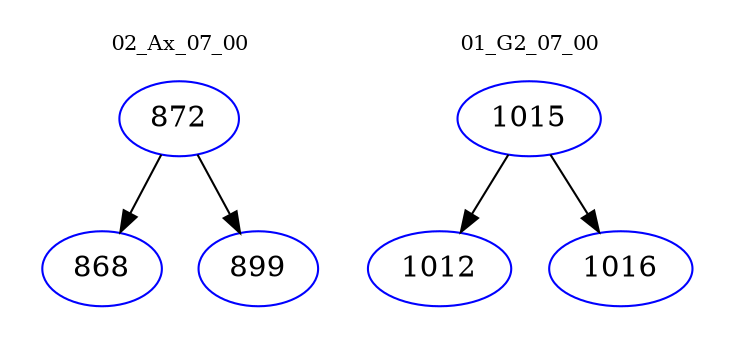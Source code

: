 digraph{
subgraph cluster_0 {
color = white
label = "02_Ax_07_00";
fontsize=10;
T0_872 [label="872", color="blue"]
T0_872 -> T0_868 [color="black"]
T0_868 [label="868", color="blue"]
T0_872 -> T0_899 [color="black"]
T0_899 [label="899", color="blue"]
}
subgraph cluster_1 {
color = white
label = "01_G2_07_00";
fontsize=10;
T1_1015 [label="1015", color="blue"]
T1_1015 -> T1_1012 [color="black"]
T1_1012 [label="1012", color="blue"]
T1_1015 -> T1_1016 [color="black"]
T1_1016 [label="1016", color="blue"]
}
}
